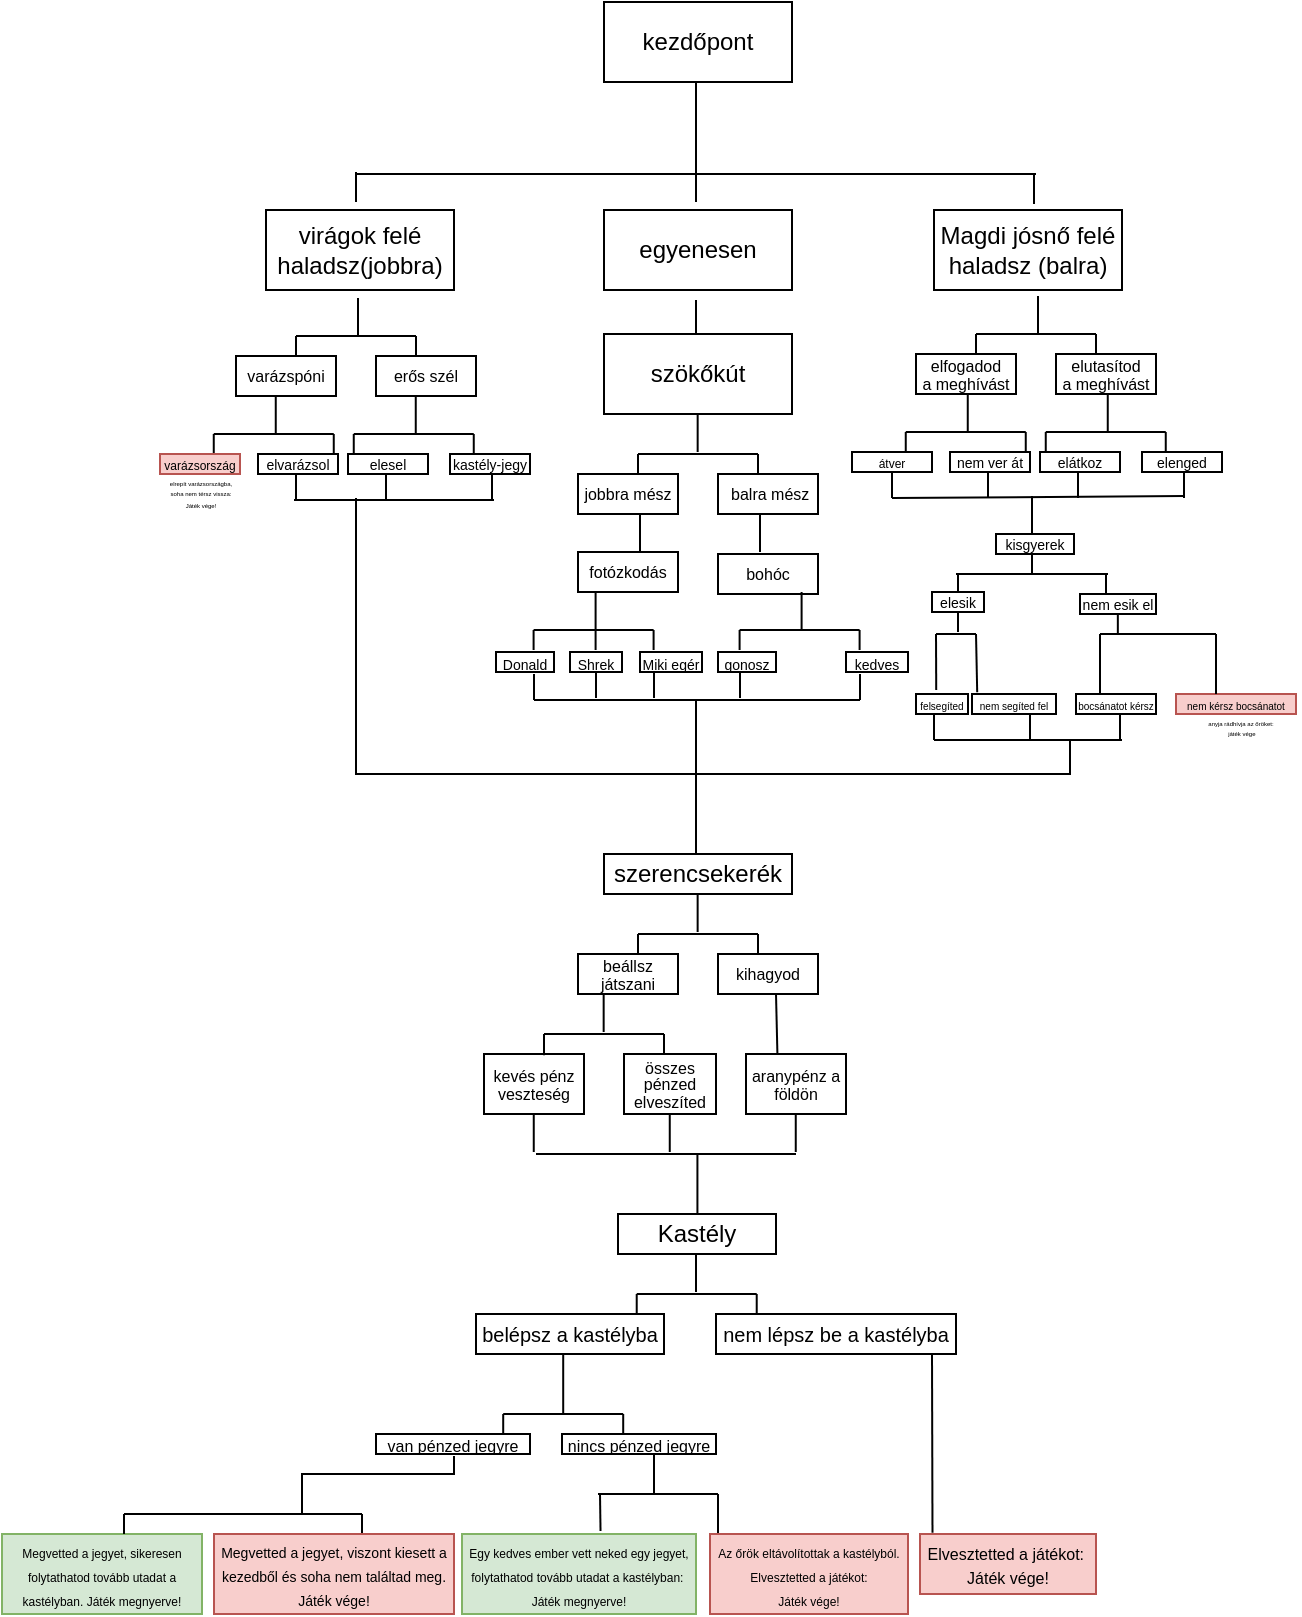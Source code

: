 <mxfile version="22.0.5" type="github">
  <diagram name="1 oldal" id="inNYs5YzTZjKEzxzt32p">
    <mxGraphModel dx="1687" dy="918" grid="1" gridSize="10" guides="1" tooltips="1" connect="1" arrows="1" fold="1" page="1" pageScale="1" pageWidth="827" pageHeight="1169" math="0" shadow="0">
      <root>
        <mxCell id="0" />
        <mxCell id="1" parent="0" />
        <mxCell id="H4Sd22goury7XWFfZhdw-1" value="kezdőpont" style="rounded=0;whiteSpace=wrap;html=1;" vertex="1" parent="1">
          <mxGeometry x="354" y="34" width="94" height="40" as="geometry" />
        </mxCell>
        <mxCell id="H4Sd22goury7XWFfZhdw-6" value="virágok felé haladsz(jobbra)" style="rounded=0;whiteSpace=wrap;html=1;" vertex="1" parent="1">
          <mxGeometry x="185" y="138" width="94" height="40" as="geometry" />
        </mxCell>
        <mxCell id="H4Sd22goury7XWFfZhdw-7" value="Magdi jósnő felé haladsz (balra)" style="rounded=0;whiteSpace=wrap;html=1;" vertex="1" parent="1">
          <mxGeometry x="519" y="138" width="94" height="40" as="geometry" />
        </mxCell>
        <mxCell id="H4Sd22goury7XWFfZhdw-9" value="egyenesen" style="rounded=0;whiteSpace=wrap;html=1;" vertex="1" parent="1">
          <mxGeometry x="354" y="138" width="94" height="40" as="geometry" />
        </mxCell>
        <mxCell id="H4Sd22goury7XWFfZhdw-10" value="" style="endArrow=none;html=1;rounded=0;entryX=0.5;entryY=1;entryDx=0;entryDy=0;" edge="1" parent="1">
          <mxGeometry width="50" height="50" relative="1" as="geometry">
            <mxPoint x="400" y="120" as="sourcePoint" />
            <mxPoint x="400" y="74" as="targetPoint" />
          </mxGeometry>
        </mxCell>
        <mxCell id="H4Sd22goury7XWFfZhdw-11" value="" style="endArrow=none;html=1;rounded=0;" edge="1" parent="1">
          <mxGeometry width="50" height="50" relative="1" as="geometry">
            <mxPoint x="230" y="120" as="sourcePoint" />
            <mxPoint x="400" y="120" as="targetPoint" />
          </mxGeometry>
        </mxCell>
        <mxCell id="H4Sd22goury7XWFfZhdw-12" value="" style="endArrow=none;html=1;rounded=0;" edge="1" parent="1">
          <mxGeometry width="50" height="50" relative="1" as="geometry">
            <mxPoint x="400" y="120" as="sourcePoint" />
            <mxPoint x="570" y="120" as="targetPoint" />
          </mxGeometry>
        </mxCell>
        <mxCell id="H4Sd22goury7XWFfZhdw-13" value="" style="endArrow=none;html=1;rounded=0;" edge="1" parent="1">
          <mxGeometry width="50" height="50" relative="1" as="geometry">
            <mxPoint x="230" y="134" as="sourcePoint" />
            <mxPoint x="230" y="119" as="targetPoint" />
          </mxGeometry>
        </mxCell>
        <mxCell id="H4Sd22goury7XWFfZhdw-14" value="" style="endArrow=none;html=1;rounded=0;" edge="1" parent="1">
          <mxGeometry width="50" height="50" relative="1" as="geometry">
            <mxPoint x="400" y="134" as="sourcePoint" />
            <mxPoint x="400" y="119" as="targetPoint" />
          </mxGeometry>
        </mxCell>
        <mxCell id="H4Sd22goury7XWFfZhdw-16" value="" style="endArrow=none;html=1;rounded=0;" edge="1" parent="1">
          <mxGeometry width="50" height="50" relative="1" as="geometry">
            <mxPoint x="569" y="135" as="sourcePoint" />
            <mxPoint x="569" y="120" as="targetPoint" />
          </mxGeometry>
        </mxCell>
        <mxCell id="H4Sd22goury7XWFfZhdw-17" value="" style="endArrow=none;html=1;rounded=0;" edge="1" parent="1">
          <mxGeometry width="50" height="50" relative="1" as="geometry">
            <mxPoint x="400" y="202" as="sourcePoint" />
            <mxPoint x="400" y="183" as="targetPoint" />
          </mxGeometry>
        </mxCell>
        <mxCell id="H4Sd22goury7XWFfZhdw-24" value="szökőkút" style="rounded=0;whiteSpace=wrap;html=1;" vertex="1" parent="1">
          <mxGeometry x="354" y="200" width="94" height="40" as="geometry" />
        </mxCell>
        <mxCell id="H4Sd22goury7XWFfZhdw-25" value="" style="endArrow=none;html=1;rounded=0;" edge="1" parent="1">
          <mxGeometry width="50" height="50" relative="1" as="geometry">
            <mxPoint x="400.83" y="259" as="sourcePoint" />
            <mxPoint x="400.83" y="240" as="targetPoint" />
          </mxGeometry>
        </mxCell>
        <mxCell id="H4Sd22goury7XWFfZhdw-27" value="" style="endArrow=none;html=1;rounded=0;" edge="1" parent="1">
          <mxGeometry width="50" height="50" relative="1" as="geometry">
            <mxPoint x="571" y="200" as="sourcePoint" />
            <mxPoint x="571" y="181" as="targetPoint" />
          </mxGeometry>
        </mxCell>
        <mxCell id="H4Sd22goury7XWFfZhdw-28" value="&lt;p style=&quot;line-height: 60%;&quot;&gt;&lt;font style=&quot;font-size: 8px;&quot;&gt;elfogadod&lt;br&gt;a meghívást&lt;br&gt;&lt;/font&gt;&lt;/p&gt;" style="rounded=0;whiteSpace=wrap;html=1;" vertex="1" parent="1">
          <mxGeometry x="510" y="210" width="50" height="20" as="geometry" />
        </mxCell>
        <mxCell id="H4Sd22goury7XWFfZhdw-30" value="&lt;p style=&quot;line-height: 60%;&quot;&gt;&lt;span style=&quot;font-size: 8px;&quot;&gt;elutasítod&lt;br&gt;a meghívást&lt;br&gt;&lt;/span&gt;&lt;/p&gt;" style="rounded=0;whiteSpace=wrap;html=1;" vertex="1" parent="1">
          <mxGeometry x="580" y="210" width="50" height="20" as="geometry" />
        </mxCell>
        <mxCell id="H4Sd22goury7XWFfZhdw-31" value="" style="endArrow=none;html=1;rounded=0;" edge="1" parent="1">
          <mxGeometry width="50" height="50" relative="1" as="geometry">
            <mxPoint x="540" y="200" as="sourcePoint" />
            <mxPoint x="600" y="200" as="targetPoint" />
          </mxGeometry>
        </mxCell>
        <mxCell id="H4Sd22goury7XWFfZhdw-33" value="" style="endArrow=none;html=1;rounded=0;exitX=0.6;exitY=0.02;exitDx=0;exitDy=0;exitPerimeter=0;" edge="1" parent="1" source="H4Sd22goury7XWFfZhdw-28">
          <mxGeometry width="50" height="50" relative="1" as="geometry">
            <mxPoint x="490" y="250" as="sourcePoint" />
            <mxPoint x="540" y="200" as="targetPoint" />
          </mxGeometry>
        </mxCell>
        <mxCell id="H4Sd22goury7XWFfZhdw-34" value="" style="endArrow=none;html=1;rounded=0;exitX=0.6;exitY=0.02;exitDx=0;exitDy=0;exitPerimeter=0;" edge="1" parent="1">
          <mxGeometry width="50" height="50" relative="1" as="geometry">
            <mxPoint x="600" y="210" as="sourcePoint" />
            <mxPoint x="600" y="200" as="targetPoint" />
          </mxGeometry>
        </mxCell>
        <mxCell id="H4Sd22goury7XWFfZhdw-35" value="" style="endArrow=none;html=1;rounded=0;" edge="1" parent="1">
          <mxGeometry width="50" height="50" relative="1" as="geometry">
            <mxPoint x="535.88" y="249" as="sourcePoint" />
            <mxPoint x="535.88" y="230" as="targetPoint" />
          </mxGeometry>
        </mxCell>
        <mxCell id="H4Sd22goury7XWFfZhdw-36" value="" style="endArrow=none;html=1;rounded=0;" edge="1" parent="1">
          <mxGeometry width="50" height="50" relative="1" as="geometry">
            <mxPoint x="504.88" y="249" as="sourcePoint" />
            <mxPoint x="564.88" y="249" as="targetPoint" />
          </mxGeometry>
        </mxCell>
        <mxCell id="H4Sd22goury7XWFfZhdw-37" value="" style="endArrow=none;html=1;rounded=0;exitX=0.6;exitY=0.02;exitDx=0;exitDy=0;exitPerimeter=0;" edge="1" parent="1">
          <mxGeometry width="50" height="50" relative="1" as="geometry">
            <mxPoint x="504.88" y="259" as="sourcePoint" />
            <mxPoint x="504.88" y="249" as="targetPoint" />
          </mxGeometry>
        </mxCell>
        <mxCell id="H4Sd22goury7XWFfZhdw-38" value="" style="endArrow=none;html=1;rounded=0;exitX=0.6;exitY=0.02;exitDx=0;exitDy=0;exitPerimeter=0;" edge="1" parent="1">
          <mxGeometry width="50" height="50" relative="1" as="geometry">
            <mxPoint x="564.88" y="259" as="sourcePoint" />
            <mxPoint x="564.88" y="249" as="targetPoint" />
          </mxGeometry>
        </mxCell>
        <mxCell id="H4Sd22goury7XWFfZhdw-39" value="" style="endArrow=none;html=1;rounded=0;" edge="1" parent="1">
          <mxGeometry width="50" height="50" relative="1" as="geometry">
            <mxPoint x="605.88" y="249" as="sourcePoint" />
            <mxPoint x="605.88" y="230" as="targetPoint" />
          </mxGeometry>
        </mxCell>
        <mxCell id="H4Sd22goury7XWFfZhdw-40" value="" style="endArrow=none;html=1;rounded=0;" edge="1" parent="1">
          <mxGeometry width="50" height="50" relative="1" as="geometry">
            <mxPoint x="574.88" y="249" as="sourcePoint" />
            <mxPoint x="634.88" y="249" as="targetPoint" />
          </mxGeometry>
        </mxCell>
        <mxCell id="H4Sd22goury7XWFfZhdw-41" value="" style="endArrow=none;html=1;rounded=0;exitX=0.6;exitY=0.02;exitDx=0;exitDy=0;exitPerimeter=0;" edge="1" parent="1">
          <mxGeometry width="50" height="50" relative="1" as="geometry">
            <mxPoint x="574.88" y="259" as="sourcePoint" />
            <mxPoint x="574.88" y="249" as="targetPoint" />
          </mxGeometry>
        </mxCell>
        <mxCell id="H4Sd22goury7XWFfZhdw-42" value="" style="endArrow=none;html=1;rounded=0;exitX=0.6;exitY=0.02;exitDx=0;exitDy=0;exitPerimeter=0;" edge="1" parent="1">
          <mxGeometry width="50" height="50" relative="1" as="geometry">
            <mxPoint x="634.88" y="259" as="sourcePoint" />
            <mxPoint x="634.88" y="249" as="targetPoint" />
          </mxGeometry>
        </mxCell>
        <mxCell id="H4Sd22goury7XWFfZhdw-43" value="&lt;p style=&quot;line-height: 60%;&quot;&gt;&lt;font style=&quot;font-size: 6px;&quot;&gt;átver&lt;/font&gt;&lt;/p&gt;" style="rounded=0;whiteSpace=wrap;html=1;" vertex="1" parent="1">
          <mxGeometry x="478" y="259" width="40" height="10" as="geometry" />
        </mxCell>
        <mxCell id="H4Sd22goury7XWFfZhdw-44" value="&lt;p style=&quot;line-height: 91%;&quot;&gt;&lt;span style=&quot;font-size: 7px;&quot;&gt;nem ver át&lt;/span&gt;&lt;/p&gt;" style="rounded=0;whiteSpace=wrap;html=1;" vertex="1" parent="1">
          <mxGeometry x="527" y="259" width="40" height="10" as="geometry" />
        </mxCell>
        <mxCell id="H4Sd22goury7XWFfZhdw-45" value="&lt;p style=&quot;line-height: 91%;&quot;&gt;&lt;span style=&quot;font-size: 7px;&quot;&gt;elátkoz&lt;/span&gt;&lt;/p&gt;" style="rounded=0;whiteSpace=wrap;html=1;" vertex="1" parent="1">
          <mxGeometry x="572" y="259" width="40" height="10" as="geometry" />
        </mxCell>
        <mxCell id="H4Sd22goury7XWFfZhdw-46" value="&lt;p style=&quot;line-height: 91%;&quot;&gt;&lt;span style=&quot;font-size: 7px;&quot;&gt;elenged&lt;/span&gt;&lt;/p&gt;" style="rounded=0;whiteSpace=wrap;html=1;" vertex="1" parent="1">
          <mxGeometry x="623" y="259" width="40" height="10" as="geometry" />
        </mxCell>
        <mxCell id="H4Sd22goury7XWFfZhdw-47" value="" style="endArrow=none;html=1;rounded=0;" edge="1" parent="1">
          <mxGeometry width="50" height="50" relative="1" as="geometry">
            <mxPoint x="498" y="282" as="sourcePoint" />
            <mxPoint x="498" y="269" as="targetPoint" />
          </mxGeometry>
        </mxCell>
        <mxCell id="H4Sd22goury7XWFfZhdw-48" value="" style="endArrow=none;html=1;rounded=0;" edge="1" parent="1">
          <mxGeometry width="50" height="50" relative="1" as="geometry">
            <mxPoint x="546" y="282" as="sourcePoint" />
            <mxPoint x="546" y="269" as="targetPoint" />
          </mxGeometry>
        </mxCell>
        <mxCell id="H4Sd22goury7XWFfZhdw-49" value="" style="endArrow=none;html=1;rounded=0;" edge="1" parent="1">
          <mxGeometry width="50" height="50" relative="1" as="geometry">
            <mxPoint x="591" y="282" as="sourcePoint" />
            <mxPoint x="591" y="269" as="targetPoint" />
          </mxGeometry>
        </mxCell>
        <mxCell id="H4Sd22goury7XWFfZhdw-50" value="" style="endArrow=none;html=1;rounded=0;" edge="1" parent="1">
          <mxGeometry width="50" height="50" relative="1" as="geometry">
            <mxPoint x="644" y="282" as="sourcePoint" />
            <mxPoint x="644" y="269" as="targetPoint" />
          </mxGeometry>
        </mxCell>
        <mxCell id="H4Sd22goury7XWFfZhdw-51" value="" style="endArrow=none;html=1;rounded=0;" edge="1" parent="1">
          <mxGeometry width="50" height="50" relative="1" as="geometry">
            <mxPoint x="498" y="282" as="sourcePoint" />
            <mxPoint x="644" y="281" as="targetPoint" />
          </mxGeometry>
        </mxCell>
        <mxCell id="H4Sd22goury7XWFfZhdw-54" value="" style="endArrow=none;html=1;rounded=0;" edge="1" parent="1">
          <mxGeometry width="50" height="50" relative="1" as="geometry">
            <mxPoint x="231" y="201" as="sourcePoint" />
            <mxPoint x="231" y="182" as="targetPoint" />
          </mxGeometry>
        </mxCell>
        <mxCell id="H4Sd22goury7XWFfZhdw-55" value="&lt;p style=&quot;line-height: 60%;&quot;&gt;&lt;font style=&quot;font-size: 8px;&quot;&gt;varázspóni&lt;/font&gt;&lt;/p&gt;" style="rounded=0;whiteSpace=wrap;html=1;" vertex="1" parent="1">
          <mxGeometry x="170" y="211" width="50" height="20" as="geometry" />
        </mxCell>
        <mxCell id="H4Sd22goury7XWFfZhdw-56" value="&lt;p style=&quot;line-height: 60%;&quot;&gt;&lt;span style=&quot;font-size: 8px;&quot;&gt;erős szél&lt;/span&gt;&lt;/p&gt;" style="rounded=0;whiteSpace=wrap;html=1;" vertex="1" parent="1">
          <mxGeometry x="240" y="211" width="50" height="20" as="geometry" />
        </mxCell>
        <mxCell id="H4Sd22goury7XWFfZhdw-57" value="" style="endArrow=none;html=1;rounded=0;" edge="1" parent="1">
          <mxGeometry width="50" height="50" relative="1" as="geometry">
            <mxPoint x="200" y="201" as="sourcePoint" />
            <mxPoint x="260" y="201" as="targetPoint" />
          </mxGeometry>
        </mxCell>
        <mxCell id="H4Sd22goury7XWFfZhdw-58" value="" style="endArrow=none;html=1;rounded=0;exitX=0.6;exitY=0.02;exitDx=0;exitDy=0;exitPerimeter=0;" edge="1" parent="1" source="H4Sd22goury7XWFfZhdw-55">
          <mxGeometry width="50" height="50" relative="1" as="geometry">
            <mxPoint x="150" y="251" as="sourcePoint" />
            <mxPoint x="200" y="201" as="targetPoint" />
          </mxGeometry>
        </mxCell>
        <mxCell id="H4Sd22goury7XWFfZhdw-59" value="" style="endArrow=none;html=1;rounded=0;exitX=0.6;exitY=0.02;exitDx=0;exitDy=0;exitPerimeter=0;" edge="1" parent="1">
          <mxGeometry width="50" height="50" relative="1" as="geometry">
            <mxPoint x="260" y="211" as="sourcePoint" />
            <mxPoint x="260" y="201" as="targetPoint" />
          </mxGeometry>
        </mxCell>
        <mxCell id="H4Sd22goury7XWFfZhdw-60" value="" style="endArrow=none;html=1;rounded=0;" edge="1" parent="1">
          <mxGeometry width="50" height="50" relative="1" as="geometry">
            <mxPoint x="189.88" y="250" as="sourcePoint" />
            <mxPoint x="189.88" y="231" as="targetPoint" />
          </mxGeometry>
        </mxCell>
        <mxCell id="H4Sd22goury7XWFfZhdw-61" value="" style="endArrow=none;html=1;rounded=0;" edge="1" parent="1">
          <mxGeometry width="50" height="50" relative="1" as="geometry">
            <mxPoint x="158.88" y="250" as="sourcePoint" />
            <mxPoint x="218.88" y="250" as="targetPoint" />
          </mxGeometry>
        </mxCell>
        <mxCell id="H4Sd22goury7XWFfZhdw-62" value="" style="endArrow=none;html=1;rounded=0;exitX=0.6;exitY=0.02;exitDx=0;exitDy=0;exitPerimeter=0;" edge="1" parent="1">
          <mxGeometry width="50" height="50" relative="1" as="geometry">
            <mxPoint x="158.88" y="260" as="sourcePoint" />
            <mxPoint x="158.88" y="250" as="targetPoint" />
          </mxGeometry>
        </mxCell>
        <mxCell id="H4Sd22goury7XWFfZhdw-63" value="" style="endArrow=none;html=1;rounded=0;exitX=0.6;exitY=0.02;exitDx=0;exitDy=0;exitPerimeter=0;" edge="1" parent="1">
          <mxGeometry width="50" height="50" relative="1" as="geometry">
            <mxPoint x="218.88" y="260" as="sourcePoint" />
            <mxPoint x="218.88" y="250" as="targetPoint" />
          </mxGeometry>
        </mxCell>
        <mxCell id="H4Sd22goury7XWFfZhdw-64" value="" style="endArrow=none;html=1;rounded=0;" edge="1" parent="1">
          <mxGeometry width="50" height="50" relative="1" as="geometry">
            <mxPoint x="259.88" y="250" as="sourcePoint" />
            <mxPoint x="259.88" y="231" as="targetPoint" />
          </mxGeometry>
        </mxCell>
        <mxCell id="H4Sd22goury7XWFfZhdw-65" value="" style="endArrow=none;html=1;rounded=0;" edge="1" parent="1">
          <mxGeometry width="50" height="50" relative="1" as="geometry">
            <mxPoint x="228.88" y="250" as="sourcePoint" />
            <mxPoint x="288.88" y="250" as="targetPoint" />
          </mxGeometry>
        </mxCell>
        <mxCell id="H4Sd22goury7XWFfZhdw-66" value="" style="endArrow=none;html=1;rounded=0;exitX=0.6;exitY=0.02;exitDx=0;exitDy=0;exitPerimeter=0;" edge="1" parent="1">
          <mxGeometry width="50" height="50" relative="1" as="geometry">
            <mxPoint x="228.88" y="260" as="sourcePoint" />
            <mxPoint x="228.88" y="250" as="targetPoint" />
          </mxGeometry>
        </mxCell>
        <mxCell id="H4Sd22goury7XWFfZhdw-67" value="" style="endArrow=none;html=1;rounded=0;exitX=0.6;exitY=0.02;exitDx=0;exitDy=0;exitPerimeter=0;" edge="1" parent="1">
          <mxGeometry width="50" height="50" relative="1" as="geometry">
            <mxPoint x="288.88" y="260" as="sourcePoint" />
            <mxPoint x="288.88" y="250" as="targetPoint" />
          </mxGeometry>
        </mxCell>
        <mxCell id="H4Sd22goury7XWFfZhdw-68" value="&lt;p style=&quot;line-height: 60%;&quot;&gt;&lt;font style=&quot;font-size: 6px;&quot;&gt;varázsország&lt;/font&gt;&lt;/p&gt;" style="rounded=0;whiteSpace=wrap;html=1;fillColor=#f8cecc;strokeColor=#b85450;" vertex="1" parent="1">
          <mxGeometry x="132" y="260" width="40" height="10" as="geometry" />
        </mxCell>
        <mxCell id="H4Sd22goury7XWFfZhdw-69" value="&lt;p style=&quot;line-height: 91%;&quot;&gt;&lt;span style=&quot;font-size: 7px;&quot;&gt;elvarázsol&lt;/span&gt;&lt;/p&gt;" style="rounded=0;whiteSpace=wrap;html=1;" vertex="1" parent="1">
          <mxGeometry x="181" y="260" width="40" height="10" as="geometry" />
        </mxCell>
        <mxCell id="H4Sd22goury7XWFfZhdw-70" value="&lt;p style=&quot;line-height: 91%;&quot;&gt;&lt;span style=&quot;font-size: 7px;&quot;&gt;elesel&lt;/span&gt;&lt;/p&gt;" style="rounded=0;whiteSpace=wrap;html=1;" vertex="1" parent="1">
          <mxGeometry x="226" y="260" width="40" height="10" as="geometry" />
        </mxCell>
        <mxCell id="H4Sd22goury7XWFfZhdw-71" value="&lt;p style=&quot;line-height: 91%;&quot;&gt;&lt;span style=&quot;font-size: 7px;&quot;&gt;kastély-jegy&lt;/span&gt;&lt;/p&gt;" style="rounded=0;whiteSpace=wrap;html=1;" vertex="1" parent="1">
          <mxGeometry x="277" y="260" width="40" height="10" as="geometry" />
        </mxCell>
        <mxCell id="H4Sd22goury7XWFfZhdw-73" value="" style="endArrow=none;html=1;rounded=0;" edge="1" parent="1">
          <mxGeometry width="50" height="50" relative="1" as="geometry">
            <mxPoint x="200" y="283" as="sourcePoint" />
            <mxPoint x="200" y="270" as="targetPoint" />
          </mxGeometry>
        </mxCell>
        <mxCell id="H4Sd22goury7XWFfZhdw-74" value="" style="endArrow=none;html=1;rounded=0;" edge="1" parent="1">
          <mxGeometry width="50" height="50" relative="1" as="geometry">
            <mxPoint x="245" y="283" as="sourcePoint" />
            <mxPoint x="245" y="270" as="targetPoint" />
          </mxGeometry>
        </mxCell>
        <mxCell id="H4Sd22goury7XWFfZhdw-75" value="" style="endArrow=none;html=1;rounded=0;" edge="1" parent="1">
          <mxGeometry width="50" height="50" relative="1" as="geometry">
            <mxPoint x="298" y="283" as="sourcePoint" />
            <mxPoint x="298" y="270" as="targetPoint" />
          </mxGeometry>
        </mxCell>
        <mxCell id="H4Sd22goury7XWFfZhdw-76" value="" style="endArrow=none;html=1;rounded=0;" edge="1" parent="1">
          <mxGeometry width="50" height="50" relative="1" as="geometry">
            <mxPoint x="199" y="283" as="sourcePoint" />
            <mxPoint x="299" y="283" as="targetPoint" />
          </mxGeometry>
        </mxCell>
        <mxCell id="H4Sd22goury7XWFfZhdw-84" value="&lt;p style=&quot;line-height: 60%;&quot;&gt;&lt;span style=&quot;font-size: 8px;&quot;&gt;jobbra mész&lt;/span&gt;&lt;/p&gt;" style="rounded=0;whiteSpace=wrap;html=1;" vertex="1" parent="1">
          <mxGeometry x="341" y="270" width="50" height="20" as="geometry" />
        </mxCell>
        <mxCell id="H4Sd22goury7XWFfZhdw-85" value="&lt;p style=&quot;line-height: 60%;&quot;&gt;&lt;span style=&quot;font-size: 8px;&quot;&gt;&amp;nbsp;balra mész&lt;/span&gt;&lt;/p&gt;" style="rounded=0;whiteSpace=wrap;html=1;" vertex="1" parent="1">
          <mxGeometry x="411" y="270" width="50" height="20" as="geometry" />
        </mxCell>
        <mxCell id="H4Sd22goury7XWFfZhdw-86" value="" style="endArrow=none;html=1;rounded=0;" edge="1" parent="1">
          <mxGeometry width="50" height="50" relative="1" as="geometry">
            <mxPoint x="371" y="260" as="sourcePoint" />
            <mxPoint x="431" y="260" as="targetPoint" />
          </mxGeometry>
        </mxCell>
        <mxCell id="H4Sd22goury7XWFfZhdw-87" value="" style="endArrow=none;html=1;rounded=0;exitX=0.6;exitY=0.02;exitDx=0;exitDy=0;exitPerimeter=0;" edge="1" parent="1" source="H4Sd22goury7XWFfZhdw-84">
          <mxGeometry width="50" height="50" relative="1" as="geometry">
            <mxPoint x="321" y="310" as="sourcePoint" />
            <mxPoint x="371" y="260" as="targetPoint" />
          </mxGeometry>
        </mxCell>
        <mxCell id="H4Sd22goury7XWFfZhdw-88" value="" style="endArrow=none;html=1;rounded=0;exitX=0.6;exitY=0.02;exitDx=0;exitDy=0;exitPerimeter=0;" edge="1" parent="1">
          <mxGeometry width="50" height="50" relative="1" as="geometry">
            <mxPoint x="431" y="270" as="sourcePoint" />
            <mxPoint x="431" y="260" as="targetPoint" />
          </mxGeometry>
        </mxCell>
        <mxCell id="H4Sd22goury7XWFfZhdw-90" value="" style="endArrow=none;html=1;rounded=0;" edge="1" parent="1">
          <mxGeometry width="50" height="50" relative="1" as="geometry">
            <mxPoint x="372" y="309" as="sourcePoint" />
            <mxPoint x="372" y="290" as="targetPoint" />
          </mxGeometry>
        </mxCell>
        <mxCell id="H4Sd22goury7XWFfZhdw-91" value="" style="endArrow=none;html=1;rounded=0;" edge="1" parent="1">
          <mxGeometry width="50" height="50" relative="1" as="geometry">
            <mxPoint x="432" y="309" as="sourcePoint" />
            <mxPoint x="432" y="290" as="targetPoint" />
          </mxGeometry>
        </mxCell>
        <mxCell id="H4Sd22goury7XWFfZhdw-92" value="&lt;p style=&quot;line-height: 60%;&quot;&gt;&lt;span style=&quot;font-size: 8px;&quot;&gt;bohóc&lt;/span&gt;&lt;/p&gt;" style="rounded=0;whiteSpace=wrap;html=1;" vertex="1" parent="1">
          <mxGeometry x="411" y="310" width="50" height="20" as="geometry" />
        </mxCell>
        <mxCell id="H4Sd22goury7XWFfZhdw-94" value="&lt;p style=&quot;line-height: 60%;&quot;&gt;&lt;span style=&quot;font-size: 8px;&quot;&gt;fotózkodás&lt;/span&gt;&lt;/p&gt;" style="rounded=0;whiteSpace=wrap;html=1;" vertex="1" parent="1">
          <mxGeometry x="341" y="309" width="50" height="20" as="geometry" />
        </mxCell>
        <mxCell id="H4Sd22goury7XWFfZhdw-102" value="" style="endArrow=none;html=1;rounded=0;" edge="1" parent="1">
          <mxGeometry width="50" height="50" relative="1" as="geometry">
            <mxPoint x="349.8" y="348" as="sourcePoint" />
            <mxPoint x="349.8" y="329" as="targetPoint" />
          </mxGeometry>
        </mxCell>
        <mxCell id="H4Sd22goury7XWFfZhdw-103" value="" style="endArrow=none;html=1;rounded=0;" edge="1" parent="1">
          <mxGeometry width="50" height="50" relative="1" as="geometry">
            <mxPoint x="318.8" y="348" as="sourcePoint" />
            <mxPoint x="378.8" y="348" as="targetPoint" />
          </mxGeometry>
        </mxCell>
        <mxCell id="H4Sd22goury7XWFfZhdw-104" value="" style="endArrow=none;html=1;rounded=0;exitX=0.6;exitY=0.02;exitDx=0;exitDy=0;exitPerimeter=0;" edge="1" parent="1">
          <mxGeometry width="50" height="50" relative="1" as="geometry">
            <mxPoint x="318.8" y="358" as="sourcePoint" />
            <mxPoint x="318.8" y="348" as="targetPoint" />
          </mxGeometry>
        </mxCell>
        <mxCell id="H4Sd22goury7XWFfZhdw-105" value="" style="endArrow=none;html=1;rounded=0;exitX=0.6;exitY=0.02;exitDx=0;exitDy=0;exitPerimeter=0;" edge="1" parent="1">
          <mxGeometry width="50" height="50" relative="1" as="geometry">
            <mxPoint x="378.8" y="358" as="sourcePoint" />
            <mxPoint x="378.8" y="348" as="targetPoint" />
          </mxGeometry>
        </mxCell>
        <mxCell id="H4Sd22goury7XWFfZhdw-106" value="" style="endArrow=none;html=1;rounded=0;exitX=0.6;exitY=0.02;exitDx=0;exitDy=0;exitPerimeter=0;" edge="1" parent="1">
          <mxGeometry width="50" height="50" relative="1" as="geometry">
            <mxPoint x="349.8" y="358" as="sourcePoint" />
            <mxPoint x="349.8" y="348" as="targetPoint" />
          </mxGeometry>
        </mxCell>
        <mxCell id="H4Sd22goury7XWFfZhdw-107" value="&lt;font style=&quot;font-size: 7px;&quot;&gt;Donald&lt;/font&gt;" style="rounded=0;whiteSpace=wrap;html=1;" vertex="1" parent="1">
          <mxGeometry x="300" y="359" width="29" height="10" as="geometry" />
        </mxCell>
        <mxCell id="H4Sd22goury7XWFfZhdw-108" value="&lt;font style=&quot;font-size: 7px;&quot;&gt;Shrek&lt;/font&gt;" style="rounded=0;whiteSpace=wrap;html=1;" vertex="1" parent="1">
          <mxGeometry x="337" y="359" width="26" height="10" as="geometry" />
        </mxCell>
        <mxCell id="H4Sd22goury7XWFfZhdw-109" value="&lt;span style=&quot;font-size: 7px;&quot;&gt;Miki egér&lt;/span&gt;" style="rounded=0;whiteSpace=wrap;html=1;" vertex="1" parent="1">
          <mxGeometry x="372" y="359" width="31" height="10" as="geometry" />
        </mxCell>
        <mxCell id="H4Sd22goury7XWFfZhdw-110" value="" style="endArrow=none;html=1;rounded=0;" edge="1" parent="1">
          <mxGeometry width="50" height="50" relative="1" as="geometry">
            <mxPoint x="452.8" y="348" as="sourcePoint" />
            <mxPoint x="452.8" y="329" as="targetPoint" />
          </mxGeometry>
        </mxCell>
        <mxCell id="H4Sd22goury7XWFfZhdw-111" value="" style="endArrow=none;html=1;rounded=0;" edge="1" parent="1">
          <mxGeometry width="50" height="50" relative="1" as="geometry">
            <mxPoint x="421.8" y="348" as="sourcePoint" />
            <mxPoint x="481.8" y="348" as="targetPoint" />
          </mxGeometry>
        </mxCell>
        <mxCell id="H4Sd22goury7XWFfZhdw-112" value="" style="endArrow=none;html=1;rounded=0;exitX=0.6;exitY=0.02;exitDx=0;exitDy=0;exitPerimeter=0;" edge="1" parent="1">
          <mxGeometry width="50" height="50" relative="1" as="geometry">
            <mxPoint x="421.8" y="358" as="sourcePoint" />
            <mxPoint x="421.8" y="348" as="targetPoint" />
          </mxGeometry>
        </mxCell>
        <mxCell id="H4Sd22goury7XWFfZhdw-113" value="" style="endArrow=none;html=1;rounded=0;exitX=0.6;exitY=0.02;exitDx=0;exitDy=0;exitPerimeter=0;" edge="1" parent="1">
          <mxGeometry width="50" height="50" relative="1" as="geometry">
            <mxPoint x="481.8" y="358" as="sourcePoint" />
            <mxPoint x="481.8" y="348" as="targetPoint" />
          </mxGeometry>
        </mxCell>
        <mxCell id="H4Sd22goury7XWFfZhdw-115" value="&lt;span style=&quot;font-size: 7px;&quot;&gt;gonosz&lt;/span&gt;" style="rounded=0;whiteSpace=wrap;html=1;" vertex="1" parent="1">
          <mxGeometry x="411" y="359" width="29" height="10" as="geometry" />
        </mxCell>
        <mxCell id="H4Sd22goury7XWFfZhdw-117" value="&lt;span style=&quot;font-size: 7px;&quot;&gt;kedves&lt;/span&gt;" style="rounded=0;whiteSpace=wrap;html=1;" vertex="1" parent="1">
          <mxGeometry x="475" y="359" width="31" height="10" as="geometry" />
        </mxCell>
        <mxCell id="H4Sd22goury7XWFfZhdw-119" value="" style="endArrow=none;html=1;rounded=0;" edge="1" parent="1">
          <mxGeometry width="50" height="50" relative="1" as="geometry">
            <mxPoint x="350" y="382" as="sourcePoint" />
            <mxPoint x="350" y="369" as="targetPoint" />
          </mxGeometry>
        </mxCell>
        <mxCell id="H4Sd22goury7XWFfZhdw-120" value="" style="endArrow=none;html=1;rounded=0;" edge="1" parent="1">
          <mxGeometry width="50" height="50" relative="1" as="geometry">
            <mxPoint x="379" y="382" as="sourcePoint" />
            <mxPoint x="379" y="369" as="targetPoint" />
          </mxGeometry>
        </mxCell>
        <mxCell id="H4Sd22goury7XWFfZhdw-121" value="" style="endArrow=none;html=1;rounded=0;" edge="1" parent="1">
          <mxGeometry width="50" height="50" relative="1" as="geometry">
            <mxPoint x="422" y="382" as="sourcePoint" />
            <mxPoint x="422" y="369" as="targetPoint" />
          </mxGeometry>
        </mxCell>
        <mxCell id="H4Sd22goury7XWFfZhdw-122" value="" style="endArrow=none;html=1;rounded=0;" edge="1" parent="1">
          <mxGeometry width="50" height="50" relative="1" as="geometry">
            <mxPoint x="482" y="383" as="sourcePoint" />
            <mxPoint x="482" y="370" as="targetPoint" />
          </mxGeometry>
        </mxCell>
        <mxCell id="H4Sd22goury7XWFfZhdw-123" value="" style="endArrow=none;html=1;rounded=0;" edge="1" parent="1">
          <mxGeometry width="50" height="50" relative="1" as="geometry">
            <mxPoint x="319" y="383" as="sourcePoint" />
            <mxPoint x="482" y="383" as="targetPoint" />
          </mxGeometry>
        </mxCell>
        <mxCell id="H4Sd22goury7XWFfZhdw-124" value="" style="endArrow=none;html=1;rounded=0;" edge="1" parent="1">
          <mxGeometry width="50" height="50" relative="1" as="geometry">
            <mxPoint x="319" y="383" as="sourcePoint" />
            <mxPoint x="319" y="370" as="targetPoint" />
          </mxGeometry>
        </mxCell>
        <mxCell id="H4Sd22goury7XWFfZhdw-126" value="" style="endArrow=none;html=1;rounded=0;" edge="1" parent="1">
          <mxGeometry width="50" height="50" relative="1" as="geometry">
            <mxPoint x="400" y="420" as="sourcePoint" />
            <mxPoint x="400" y="383" as="targetPoint" />
          </mxGeometry>
        </mxCell>
        <mxCell id="H4Sd22goury7XWFfZhdw-127" value="" style="endArrow=none;html=1;rounded=0;" edge="1" parent="1">
          <mxGeometry width="50" height="50" relative="1" as="geometry">
            <mxPoint x="568" y="300" as="sourcePoint" />
            <mxPoint x="568" y="281" as="targetPoint" />
          </mxGeometry>
        </mxCell>
        <mxCell id="H4Sd22goury7XWFfZhdw-128" value="&lt;font style=&quot;font-size: 7px;&quot;&gt;kisgyerek&lt;/font&gt;" style="whiteSpace=wrap;html=1;fontSize=9;" vertex="1" parent="1">
          <mxGeometry x="550" y="300" width="39" height="10" as="geometry" />
        </mxCell>
        <mxCell id="H4Sd22goury7XWFfZhdw-130" value="" style="endArrow=none;html=1;rounded=0;" edge="1" parent="1">
          <mxGeometry width="50" height="50" relative="1" as="geometry">
            <mxPoint x="568" y="320" as="sourcePoint" />
            <mxPoint x="568" y="310" as="targetPoint" />
          </mxGeometry>
        </mxCell>
        <mxCell id="H4Sd22goury7XWFfZhdw-131" value="" style="endArrow=none;html=1;rounded=0;" edge="1" parent="1">
          <mxGeometry width="50" height="50" relative="1" as="geometry">
            <mxPoint x="530" y="320" as="sourcePoint" />
            <mxPoint x="606" y="320" as="targetPoint" />
          </mxGeometry>
        </mxCell>
        <mxCell id="H4Sd22goury7XWFfZhdw-133" value="" style="endArrow=none;html=1;rounded=0;" edge="1" parent="1">
          <mxGeometry width="50" height="50" relative="1" as="geometry">
            <mxPoint x="531" y="330" as="sourcePoint" />
            <mxPoint x="531" y="320" as="targetPoint" />
          </mxGeometry>
        </mxCell>
        <mxCell id="H4Sd22goury7XWFfZhdw-134" value="" style="endArrow=none;html=1;rounded=0;" edge="1" parent="1">
          <mxGeometry width="50" height="50" relative="1" as="geometry">
            <mxPoint x="605" y="330" as="sourcePoint" />
            <mxPoint x="605" y="320" as="targetPoint" />
          </mxGeometry>
        </mxCell>
        <mxCell id="H4Sd22goury7XWFfZhdw-135" value="&lt;font style=&quot;font-size: 7px;&quot;&gt;elesik&lt;/font&gt;" style="whiteSpace=wrap;html=1;fontSize=9;" vertex="1" parent="1">
          <mxGeometry x="518" y="329" width="26" height="10" as="geometry" />
        </mxCell>
        <mxCell id="H4Sd22goury7XWFfZhdw-136" value="&lt;span style=&quot;font-size: 7px;&quot;&gt;nem esik el&lt;/span&gt;" style="whiteSpace=wrap;html=1;fontSize=9;" vertex="1" parent="1">
          <mxGeometry x="592" y="330" width="38" height="10" as="geometry" />
        </mxCell>
        <mxCell id="H4Sd22goury7XWFfZhdw-137" value="" style="endArrow=none;html=1;rounded=0;entryX=0.5;entryY=1;entryDx=0;entryDy=0;" edge="1" parent="1" target="H4Sd22goury7XWFfZhdw-135">
          <mxGeometry width="50" height="50" relative="1" as="geometry">
            <mxPoint x="531" y="349" as="sourcePoint" />
            <mxPoint x="532" y="341" as="targetPoint" />
          </mxGeometry>
        </mxCell>
        <mxCell id="H4Sd22goury7XWFfZhdw-138" value="" style="endArrow=none;html=1;rounded=0;" edge="1" parent="1">
          <mxGeometry width="50" height="50" relative="1" as="geometry">
            <mxPoint x="520" y="350" as="sourcePoint" />
            <mxPoint x="540" y="350" as="targetPoint" />
          </mxGeometry>
        </mxCell>
        <mxCell id="H4Sd22goury7XWFfZhdw-139" value="" style="endArrow=none;html=1;rounded=0;exitX=0.389;exitY=-0.196;exitDx=0;exitDy=0;exitPerimeter=0;" edge="1" parent="1" source="H4Sd22goury7XWFfZhdw-141">
          <mxGeometry width="50" height="50" relative="1" as="geometry">
            <mxPoint x="530" y="370" as="sourcePoint" />
            <mxPoint x="520" y="350" as="targetPoint" />
          </mxGeometry>
        </mxCell>
        <mxCell id="H4Sd22goury7XWFfZhdw-140" value="" style="endArrow=none;html=1;rounded=0;exitX=0.062;exitY=-0.084;exitDx=0;exitDy=0;exitPerimeter=0;" edge="1" parent="1" source="H4Sd22goury7XWFfZhdw-142">
          <mxGeometry width="50" height="50" relative="1" as="geometry">
            <mxPoint x="540" y="380" as="sourcePoint" />
            <mxPoint x="540" y="350" as="targetPoint" />
          </mxGeometry>
        </mxCell>
        <mxCell id="H4Sd22goury7XWFfZhdw-141" value="&lt;font style=&quot;font-size: 5px;&quot;&gt;felsegíted&lt;/font&gt;" style="whiteSpace=wrap;html=1;fontSize=9;" vertex="1" parent="1">
          <mxGeometry x="510" y="380" width="26" height="10" as="geometry" />
        </mxCell>
        <mxCell id="H4Sd22goury7XWFfZhdw-142" value="&lt;font style=&quot;font-size: 5px;&quot;&gt;nem segíted fel&lt;/font&gt;" style="whiteSpace=wrap;html=1;fontSize=9;" vertex="1" parent="1">
          <mxGeometry x="538" y="380" width="42" height="10" as="geometry" />
        </mxCell>
        <mxCell id="H4Sd22goury7XWFfZhdw-143" value="" style="endArrow=none;html=1;rounded=0;" edge="1" parent="1">
          <mxGeometry width="50" height="50" relative="1" as="geometry">
            <mxPoint x="602" y="350" as="sourcePoint" />
            <mxPoint x="660" y="350" as="targetPoint" />
          </mxGeometry>
        </mxCell>
        <mxCell id="H4Sd22goury7XWFfZhdw-144" value="" style="endArrow=none;html=1;rounded=0;" edge="1" parent="1">
          <mxGeometry width="50" height="50" relative="1" as="geometry">
            <mxPoint x="602" y="380" as="sourcePoint" />
            <mxPoint x="602" y="350" as="targetPoint" />
          </mxGeometry>
        </mxCell>
        <mxCell id="H4Sd22goury7XWFfZhdw-146" value="&lt;span style=&quot;font-size: 5px;&quot;&gt;bocsánatot kérsz&lt;/span&gt;" style="whiteSpace=wrap;html=1;fontSize=9;" vertex="1" parent="1">
          <mxGeometry x="590" y="380" width="40" height="10" as="geometry" />
        </mxCell>
        <mxCell id="H4Sd22goury7XWFfZhdw-147" value="&lt;span style=&quot;font-size: 5px;&quot;&gt;nem kérsz bocsánatot&lt;/span&gt;" style="whiteSpace=wrap;html=1;fontSize=9;fillColor=#f8cecc;strokeColor=#b85450;" vertex="1" parent="1">
          <mxGeometry x="640" y="380" width="60" height="10" as="geometry" />
        </mxCell>
        <mxCell id="H4Sd22goury7XWFfZhdw-148" value="" style="endArrow=none;html=1;rounded=0;entryX=0.5;entryY=1;entryDx=0;entryDy=0;" edge="1" parent="1">
          <mxGeometry width="50" height="50" relative="1" as="geometry">
            <mxPoint x="610.92" y="350" as="sourcePoint" />
            <mxPoint x="610.92" y="340" as="targetPoint" />
          </mxGeometry>
        </mxCell>
        <mxCell id="H4Sd22goury7XWFfZhdw-149" value="" style="endArrow=none;html=1;rounded=0;" edge="1" parent="1">
          <mxGeometry width="50" height="50" relative="1" as="geometry">
            <mxPoint x="660" y="380" as="sourcePoint" />
            <mxPoint x="660" y="350" as="targetPoint" />
          </mxGeometry>
        </mxCell>
        <mxCell id="H4Sd22goury7XWFfZhdw-150" value="" style="endArrow=none;html=1;rounded=0;" edge="1" parent="1">
          <mxGeometry width="50" height="50" relative="1" as="geometry">
            <mxPoint x="519" y="403" as="sourcePoint" />
            <mxPoint x="519" y="390" as="targetPoint" />
          </mxGeometry>
        </mxCell>
        <mxCell id="H4Sd22goury7XWFfZhdw-151" value="" style="endArrow=none;html=1;rounded=0;" edge="1" parent="1">
          <mxGeometry width="50" height="50" relative="1" as="geometry">
            <mxPoint x="567" y="403" as="sourcePoint" />
            <mxPoint x="567" y="390" as="targetPoint" />
          </mxGeometry>
        </mxCell>
        <mxCell id="H4Sd22goury7XWFfZhdw-152" value="" style="endArrow=none;html=1;rounded=0;" edge="1" parent="1">
          <mxGeometry width="50" height="50" relative="1" as="geometry">
            <mxPoint x="612" y="403" as="sourcePoint" />
            <mxPoint x="612" y="390" as="targetPoint" />
          </mxGeometry>
        </mxCell>
        <mxCell id="H4Sd22goury7XWFfZhdw-154" value="" style="endArrow=none;html=1;rounded=0;" edge="1" parent="1">
          <mxGeometry width="50" height="50" relative="1" as="geometry">
            <mxPoint x="519" y="403" as="sourcePoint" />
            <mxPoint x="613" y="403" as="targetPoint" />
          </mxGeometry>
        </mxCell>
        <mxCell id="H4Sd22goury7XWFfZhdw-155" value="" style="endArrow=none;html=1;rounded=0;" edge="1" parent="1">
          <mxGeometry width="50" height="50" relative="1" as="geometry">
            <mxPoint x="400" y="420" as="sourcePoint" />
            <mxPoint x="587" y="403" as="targetPoint" />
            <Array as="points">
              <mxPoint x="587" y="420" />
            </Array>
          </mxGeometry>
        </mxCell>
        <mxCell id="H4Sd22goury7XWFfZhdw-156" value="" style="endArrow=none;html=1;rounded=0;" edge="1" parent="1">
          <mxGeometry width="50" height="50" relative="1" as="geometry">
            <mxPoint x="400" y="420" as="sourcePoint" />
            <mxPoint x="230" y="282" as="targetPoint" />
            <Array as="points">
              <mxPoint x="230" y="420" />
            </Array>
          </mxGeometry>
        </mxCell>
        <mxCell id="H4Sd22goury7XWFfZhdw-157" value="" style="endArrow=none;html=1;rounded=0;" edge="1" parent="1">
          <mxGeometry width="50" height="50" relative="1" as="geometry">
            <mxPoint x="400" y="460" as="sourcePoint" />
            <mxPoint x="400" y="420" as="targetPoint" />
          </mxGeometry>
        </mxCell>
        <mxCell id="H4Sd22goury7XWFfZhdw-158" value="szerencsekerék" style="rounded=0;whiteSpace=wrap;html=1;" vertex="1" parent="1">
          <mxGeometry x="354" y="460" width="94" height="20" as="geometry" />
        </mxCell>
        <mxCell id="H4Sd22goury7XWFfZhdw-160" value="&lt;p style=&quot;line-height: 60%;&quot;&gt;&lt;span style=&quot;font-size: 8px;&quot;&gt;beállsz játszani&lt;/span&gt;&lt;/p&gt;" style="rounded=0;whiteSpace=wrap;html=1;" vertex="1" parent="1">
          <mxGeometry x="341" y="510" width="50" height="20" as="geometry" />
        </mxCell>
        <mxCell id="H4Sd22goury7XWFfZhdw-161" value="&lt;p style=&quot;line-height: 60%;&quot;&gt;&lt;span style=&quot;font-size: 8px;&quot;&gt;kihagyod&lt;/span&gt;&lt;/p&gt;" style="rounded=0;whiteSpace=wrap;html=1;" vertex="1" parent="1">
          <mxGeometry x="411" y="510" width="50" height="20" as="geometry" />
        </mxCell>
        <mxCell id="H4Sd22goury7XWFfZhdw-162" value="" style="endArrow=none;html=1;rounded=0;" edge="1" parent="1">
          <mxGeometry width="50" height="50" relative="1" as="geometry">
            <mxPoint x="371" y="500" as="sourcePoint" />
            <mxPoint x="431" y="500" as="targetPoint" />
          </mxGeometry>
        </mxCell>
        <mxCell id="H4Sd22goury7XWFfZhdw-163" value="" style="endArrow=none;html=1;rounded=0;exitX=0.6;exitY=0.02;exitDx=0;exitDy=0;exitPerimeter=0;" edge="1" parent="1" source="H4Sd22goury7XWFfZhdw-160">
          <mxGeometry width="50" height="50" relative="1" as="geometry">
            <mxPoint x="321" y="550" as="sourcePoint" />
            <mxPoint x="371" y="500" as="targetPoint" />
          </mxGeometry>
        </mxCell>
        <mxCell id="H4Sd22goury7XWFfZhdw-164" value="" style="endArrow=none;html=1;rounded=0;exitX=0.6;exitY=0.02;exitDx=0;exitDy=0;exitPerimeter=0;" edge="1" parent="1">
          <mxGeometry width="50" height="50" relative="1" as="geometry">
            <mxPoint x="431" y="510" as="sourcePoint" />
            <mxPoint x="431" y="500" as="targetPoint" />
          </mxGeometry>
        </mxCell>
        <mxCell id="H4Sd22goury7XWFfZhdw-165" value="" style="endArrow=none;html=1;rounded=0;" edge="1" parent="1">
          <mxGeometry width="50" height="50" relative="1" as="geometry">
            <mxPoint x="400.82" y="499" as="sourcePoint" />
            <mxPoint x="400.82" y="480" as="targetPoint" />
          </mxGeometry>
        </mxCell>
        <mxCell id="H4Sd22goury7XWFfZhdw-166" value="" style="endArrow=none;html=1;rounded=0;exitX=0.315;exitY=0.058;exitDx=0;exitDy=0;exitPerimeter=0;" edge="1" parent="1" source="H4Sd22goury7XWFfZhdw-167">
          <mxGeometry width="50" height="50" relative="1" as="geometry">
            <mxPoint x="440" y="550" as="sourcePoint" />
            <mxPoint x="440" y="530" as="targetPoint" />
          </mxGeometry>
        </mxCell>
        <mxCell id="H4Sd22goury7XWFfZhdw-167" value="&lt;p style=&quot;line-height: 60%;&quot;&gt;&lt;span style=&quot;font-size: 8px;&quot;&gt;aranypénz a földön&lt;/span&gt;&lt;/p&gt;" style="rounded=0;whiteSpace=wrap;html=1;" vertex="1" parent="1">
          <mxGeometry x="425" y="560" width="50" height="30" as="geometry" />
        </mxCell>
        <mxCell id="H4Sd22goury7XWFfZhdw-168" value="" style="endArrow=none;html=1;rounded=0;" edge="1" parent="1">
          <mxGeometry width="50" height="50" relative="1" as="geometry">
            <mxPoint x="353.83" y="549" as="sourcePoint" />
            <mxPoint x="353.83" y="530" as="targetPoint" />
          </mxGeometry>
        </mxCell>
        <mxCell id="H4Sd22goury7XWFfZhdw-169" value="&lt;p style=&quot;line-height: 60%;&quot;&gt;&lt;span style=&quot;font-size: 8px;&quot;&gt;kevés pénz veszteség&lt;/span&gt;&lt;/p&gt;" style="rounded=0;whiteSpace=wrap;html=1;" vertex="1" parent="1">
          <mxGeometry x="294" y="560" width="50" height="30" as="geometry" />
        </mxCell>
        <mxCell id="H4Sd22goury7XWFfZhdw-170" value="&lt;p style=&quot;line-height: 60%;&quot;&gt;&lt;span style=&quot;font-size: 8px;&quot;&gt;összes pénzed elveszíted&lt;/span&gt;&lt;/p&gt;" style="rounded=0;whiteSpace=wrap;html=1;" vertex="1" parent="1">
          <mxGeometry x="364" y="560" width="46" height="30" as="geometry" />
        </mxCell>
        <mxCell id="H4Sd22goury7XWFfZhdw-171" value="" style="endArrow=none;html=1;rounded=0;" edge="1" parent="1">
          <mxGeometry width="50" height="50" relative="1" as="geometry">
            <mxPoint x="324" y="550" as="sourcePoint" />
            <mxPoint x="384" y="550" as="targetPoint" />
          </mxGeometry>
        </mxCell>
        <mxCell id="H4Sd22goury7XWFfZhdw-172" value="" style="endArrow=none;html=1;rounded=0;exitX=0.6;exitY=0.02;exitDx=0;exitDy=0;exitPerimeter=0;" edge="1" parent="1" source="H4Sd22goury7XWFfZhdw-169">
          <mxGeometry width="50" height="50" relative="1" as="geometry">
            <mxPoint x="274" y="600" as="sourcePoint" />
            <mxPoint x="324" y="550" as="targetPoint" />
          </mxGeometry>
        </mxCell>
        <mxCell id="H4Sd22goury7XWFfZhdw-173" value="" style="endArrow=none;html=1;rounded=0;exitX=0.6;exitY=0.02;exitDx=0;exitDy=0;exitPerimeter=0;" edge="1" parent="1">
          <mxGeometry width="50" height="50" relative="1" as="geometry">
            <mxPoint x="384" y="560" as="sourcePoint" />
            <mxPoint x="384" y="550" as="targetPoint" />
          </mxGeometry>
        </mxCell>
        <mxCell id="H4Sd22goury7XWFfZhdw-174" value="" style="endArrow=none;html=1;rounded=0;" edge="1" parent="1">
          <mxGeometry width="50" height="50" relative="1" as="geometry">
            <mxPoint x="318.88" y="609" as="sourcePoint" />
            <mxPoint x="318.88" y="590" as="targetPoint" />
          </mxGeometry>
        </mxCell>
        <mxCell id="H4Sd22goury7XWFfZhdw-175" value="" style="endArrow=none;html=1;rounded=0;" edge="1" parent="1">
          <mxGeometry width="50" height="50" relative="1" as="geometry">
            <mxPoint x="386.88" y="609" as="sourcePoint" />
            <mxPoint x="386.88" y="590" as="targetPoint" />
          </mxGeometry>
        </mxCell>
        <mxCell id="H4Sd22goury7XWFfZhdw-176" value="" style="endArrow=none;html=1;rounded=0;" edge="1" parent="1">
          <mxGeometry width="50" height="50" relative="1" as="geometry">
            <mxPoint x="449.88" y="609" as="sourcePoint" />
            <mxPoint x="449.88" y="590" as="targetPoint" />
          </mxGeometry>
        </mxCell>
        <mxCell id="H4Sd22goury7XWFfZhdw-177" value="" style="endArrow=none;html=1;rounded=0;" edge="1" parent="1">
          <mxGeometry width="50" height="50" relative="1" as="geometry">
            <mxPoint x="320" y="610" as="sourcePoint" />
            <mxPoint x="450" y="610" as="targetPoint" />
          </mxGeometry>
        </mxCell>
        <mxCell id="H4Sd22goury7XWFfZhdw-178" value="" style="endArrow=none;html=1;rounded=0;" edge="1" parent="1">
          <mxGeometry width="50" height="50" relative="1" as="geometry">
            <mxPoint x="400.71" y="640" as="sourcePoint" />
            <mxPoint x="400.71" y="610" as="targetPoint" />
          </mxGeometry>
        </mxCell>
        <mxCell id="H4Sd22goury7XWFfZhdw-179" value="Kastély" style="rounded=0;whiteSpace=wrap;html=1;" vertex="1" parent="1">
          <mxGeometry x="361" y="640" width="79" height="20" as="geometry" />
        </mxCell>
        <mxCell id="H4Sd22goury7XWFfZhdw-181" value="" style="endArrow=none;html=1;rounded=0;" edge="1" parent="1">
          <mxGeometry width="50" height="50" relative="1" as="geometry">
            <mxPoint x="400" y="679" as="sourcePoint" />
            <mxPoint x="400" y="660" as="targetPoint" />
          </mxGeometry>
        </mxCell>
        <mxCell id="H4Sd22goury7XWFfZhdw-182" value="" style="endArrow=none;html=1;rounded=0;" edge="1" parent="1">
          <mxGeometry width="50" height="50" relative="1" as="geometry">
            <mxPoint x="303.6" y="740" as="sourcePoint" />
            <mxPoint x="363.6" y="740" as="targetPoint" />
          </mxGeometry>
        </mxCell>
        <mxCell id="H4Sd22goury7XWFfZhdw-183" value="" style="endArrow=none;html=1;rounded=0;exitX=0.6;exitY=0.02;exitDx=0;exitDy=0;exitPerimeter=0;" edge="1" parent="1">
          <mxGeometry width="50" height="50" relative="1" as="geometry">
            <mxPoint x="303.6" y="750" as="sourcePoint" />
            <mxPoint x="303.6" y="740" as="targetPoint" />
          </mxGeometry>
        </mxCell>
        <mxCell id="H4Sd22goury7XWFfZhdw-184" value="" style="endArrow=none;html=1;rounded=0;exitX=0.6;exitY=0.02;exitDx=0;exitDy=0;exitPerimeter=0;" edge="1" parent="1">
          <mxGeometry width="50" height="50" relative="1" as="geometry">
            <mxPoint x="363.6" y="750" as="sourcePoint" />
            <mxPoint x="363.6" y="740" as="targetPoint" />
          </mxGeometry>
        </mxCell>
        <mxCell id="H4Sd22goury7XWFfZhdw-185" value="belépsz a kastélyba" style="rounded=0;whiteSpace=wrap;html=1;fontSize=10;" vertex="1" parent="1">
          <mxGeometry x="290" y="690" width="94" height="20" as="geometry" />
        </mxCell>
        <mxCell id="H4Sd22goury7XWFfZhdw-186" value="nem lépsz be a kastélyba" style="rounded=0;whiteSpace=wrap;html=1;fontSize=10;" vertex="1" parent="1">
          <mxGeometry x="410" y="690" width="120" height="20" as="geometry" />
        </mxCell>
        <mxCell id="H4Sd22goury7XWFfZhdw-187" value="" style="endArrow=none;html=1;rounded=0;exitX=0.071;exitY=-0.02;exitDx=0;exitDy=0;exitPerimeter=0;" edge="1" parent="1" source="H4Sd22goury7XWFfZhdw-189">
          <mxGeometry width="50" height="50" relative="1" as="geometry">
            <mxPoint x="518" y="740" as="sourcePoint" />
            <mxPoint x="518" y="710" as="targetPoint" />
          </mxGeometry>
        </mxCell>
        <mxCell id="H4Sd22goury7XWFfZhdw-188" value="" style="endArrow=none;html=1;rounded=0;" edge="1" parent="1">
          <mxGeometry width="50" height="50" relative="1" as="geometry">
            <mxPoint x="333.6" y="740" as="sourcePoint" />
            <mxPoint x="333.6" y="710" as="targetPoint" />
          </mxGeometry>
        </mxCell>
        <mxCell id="H4Sd22goury7XWFfZhdw-189" value="&lt;font style=&quot;font-size: 8px;&quot;&gt;Elvesztetted a játékot:&amp;nbsp;&lt;br&gt;Játék vége!&lt;br&gt;&lt;/font&gt;" style="rounded=0;whiteSpace=wrap;html=1;fontSize=10;fillColor=#f8cecc;strokeColor=#b85450;" vertex="1" parent="1">
          <mxGeometry x="512" y="800" width="88" height="30" as="geometry" />
        </mxCell>
        <mxCell id="H4Sd22goury7XWFfZhdw-191" value="" style="endArrow=none;html=1;rounded=0;" edge="1" parent="1">
          <mxGeometry width="50" height="50" relative="1" as="geometry">
            <mxPoint x="370.36" y="680" as="sourcePoint" />
            <mxPoint x="430.36" y="680" as="targetPoint" />
          </mxGeometry>
        </mxCell>
        <mxCell id="H4Sd22goury7XWFfZhdw-192" value="" style="endArrow=none;html=1;rounded=0;exitX=0.6;exitY=0.02;exitDx=0;exitDy=0;exitPerimeter=0;" edge="1" parent="1">
          <mxGeometry width="50" height="50" relative="1" as="geometry">
            <mxPoint x="370.36" y="690" as="sourcePoint" />
            <mxPoint x="370.36" y="680" as="targetPoint" />
          </mxGeometry>
        </mxCell>
        <mxCell id="H4Sd22goury7XWFfZhdw-193" value="" style="endArrow=none;html=1;rounded=0;exitX=0.6;exitY=0.02;exitDx=0;exitDy=0;exitPerimeter=0;" edge="1" parent="1">
          <mxGeometry width="50" height="50" relative="1" as="geometry">
            <mxPoint x="430.36" y="690" as="sourcePoint" />
            <mxPoint x="430.36" y="680" as="targetPoint" />
          </mxGeometry>
        </mxCell>
        <mxCell id="H4Sd22goury7XWFfZhdw-194" value="&lt;font style=&quot;font-size: 8px;&quot;&gt;van pénzed jegyre&lt;/font&gt;" style="rounded=0;whiteSpace=wrap;html=1;fontSize=10;" vertex="1" parent="1">
          <mxGeometry x="240" y="750" width="77" height="10" as="geometry" />
        </mxCell>
        <mxCell id="H4Sd22goury7XWFfZhdw-195" value="&lt;font style=&quot;font-size: 8px;&quot;&gt;nincs pénzed jegyre&lt;/font&gt;" style="rounded=0;whiteSpace=wrap;html=1;fontSize=10;" vertex="1" parent="1">
          <mxGeometry x="333" y="750" width="77" height="10" as="geometry" />
        </mxCell>
        <mxCell id="H4Sd22goury7XWFfZhdw-197" value="&lt;font style=&quot;font-size: 6px;&quot;&gt;Megvetted a jegyet, sikeresen folytathatod tovább utadat a kastélyban. Játék megnyerv&lt;/font&gt;&lt;font style=&quot;font-size: 6px;&quot;&gt;e!&lt;/font&gt;" style="rounded=0;whiteSpace=wrap;html=1;fontSize=10;fillColor=#d5e8d4;strokeColor=#82b366;" vertex="1" parent="1">
          <mxGeometry x="53" y="800" width="100" height="40" as="geometry" />
        </mxCell>
        <mxCell id="H4Sd22goury7XWFfZhdw-198" value="&lt;p style=&quot;line-height: 140%; font-size: 3px;&quot;&gt;&lt;font style=&quot;font-size: 3px;&quot;&gt;anyja rádhívja az őröket:&lt;br&gt;&amp;nbsp;játék vége&lt;/font&gt;&lt;/p&gt;" style="text;html=1;align=center;verticalAlign=middle;resizable=0;points=[];autosize=1;strokeColor=none;fillColor=none;" vertex="1" parent="1">
          <mxGeometry x="642" y="382" width="60" height="30" as="geometry" />
        </mxCell>
        <mxCell id="H4Sd22goury7XWFfZhdw-199" value="&lt;p style=&quot;line-height: 80%; font-size: 3px;&quot;&gt;elrepít varázsországba,&lt;/p&gt;&lt;p style=&quot;line-height: 80%; font-size: 3px;&quot;&gt;soha nem térsz vissza:&lt;/p&gt;&lt;p style=&quot;line-height: 80%; font-size: 3px;&quot;&gt;Játék vége!&lt;/p&gt;" style="text;html=1;align=center;verticalAlign=middle;resizable=0;points=[];autosize=1;strokeColor=none;fillColor=none;opacity=60;" vertex="1" parent="1">
          <mxGeometry x="127" y="265" width="50" height="30" as="geometry" />
        </mxCell>
        <mxCell id="H4Sd22goury7XWFfZhdw-200" value="" style="endArrow=none;html=1;rounded=0;" edge="1" parent="1">
          <mxGeometry width="50" height="50" relative="1" as="geometry">
            <mxPoint x="114" y="790" as="sourcePoint" />
            <mxPoint x="233" y="790" as="targetPoint" />
          </mxGeometry>
        </mxCell>
        <mxCell id="H4Sd22goury7XWFfZhdw-201" value="" style="endArrow=none;html=1;rounded=0;exitX=0.6;exitY=0.02;exitDx=0;exitDy=0;exitPerimeter=0;" edge="1" parent="1">
          <mxGeometry width="50" height="50" relative="1" as="geometry">
            <mxPoint x="114.0" y="800" as="sourcePoint" />
            <mxPoint x="114.0" y="790" as="targetPoint" />
          </mxGeometry>
        </mxCell>
        <mxCell id="H4Sd22goury7XWFfZhdw-202" value="" style="endArrow=none;html=1;rounded=0;exitX=0.6;exitY=0.02;exitDx=0;exitDy=0;exitPerimeter=0;" edge="1" parent="1">
          <mxGeometry width="50" height="50" relative="1" as="geometry">
            <mxPoint x="233" y="800" as="sourcePoint" />
            <mxPoint x="233" y="790" as="targetPoint" />
          </mxGeometry>
        </mxCell>
        <mxCell id="H4Sd22goury7XWFfZhdw-203" value="" style="endArrow=none;html=1;rounded=0;" edge="1" parent="1">
          <mxGeometry width="50" height="50" relative="1" as="geometry">
            <mxPoint x="203" y="790" as="sourcePoint" />
            <mxPoint x="279" y="761" as="targetPoint" />
            <Array as="points">
              <mxPoint x="203" y="770" />
              <mxPoint x="279" y="770" />
            </Array>
          </mxGeometry>
        </mxCell>
        <mxCell id="H4Sd22goury7XWFfZhdw-204" value="&lt;span style=&quot;font-size: 7px;&quot;&gt;Megvetted a jegyet, viszont kiesett a kezedből és soha nem találtad meg.&lt;br&gt;Játék vége!&lt;br&gt;&lt;/span&gt;" style="rounded=0;whiteSpace=wrap;html=1;fontSize=10;fillColor=#f8cecc;strokeColor=#b85450;" vertex="1" parent="1">
          <mxGeometry x="159" y="800" width="120" height="40" as="geometry" />
        </mxCell>
        <mxCell id="H4Sd22goury7XWFfZhdw-205" value="" style="endArrow=none;html=1;rounded=0;" edge="1" parent="1">
          <mxGeometry width="50" height="50" relative="1" as="geometry">
            <mxPoint x="379" y="780" as="sourcePoint" />
            <mxPoint x="379" y="760" as="targetPoint" />
          </mxGeometry>
        </mxCell>
        <mxCell id="H4Sd22goury7XWFfZhdw-206" value="" style="endArrow=none;html=1;rounded=0;" edge="1" parent="1">
          <mxGeometry width="50" height="50" relative="1" as="geometry">
            <mxPoint x="351" y="780" as="sourcePoint" />
            <mxPoint x="411" y="780" as="targetPoint" />
          </mxGeometry>
        </mxCell>
        <mxCell id="H4Sd22goury7XWFfZhdw-207" value="" style="endArrow=none;html=1;rounded=0;exitX=0.592;exitY=-0.037;exitDx=0;exitDy=0;exitPerimeter=0;" edge="1" parent="1" source="H4Sd22goury7XWFfZhdw-210">
          <mxGeometry width="50" height="50" relative="1" as="geometry">
            <mxPoint x="352" y="790" as="sourcePoint" />
            <mxPoint x="352" y="780" as="targetPoint" />
          </mxGeometry>
        </mxCell>
        <mxCell id="H4Sd22goury7XWFfZhdw-208" value="" style="endArrow=none;html=1;rounded=0;" edge="1" parent="1">
          <mxGeometry width="50" height="50" relative="1" as="geometry">
            <mxPoint x="411" y="800" as="sourcePoint" />
            <mxPoint x="411" y="780" as="targetPoint" />
          </mxGeometry>
        </mxCell>
        <mxCell id="H4Sd22goury7XWFfZhdw-209" value="&lt;span style=&quot;font-size: 6px;&quot;&gt;Az őrök eltávolítottak a kastélyból.&lt;br&gt;Elvesztetted a játékot:&lt;br&gt;Játék vége!&lt;br&gt;&lt;/span&gt;" style="rounded=0;whiteSpace=wrap;html=1;fontSize=10;fillColor=#f8cecc;strokeColor=#b85450;" vertex="1" parent="1">
          <mxGeometry x="407" y="800" width="99" height="40" as="geometry" />
        </mxCell>
        <mxCell id="H4Sd22goury7XWFfZhdw-210" value="&lt;span style=&quot;font-size: 6px;&quot;&gt;Egy kedves ember vett neked egy jegyet, folytathatod tovább utadat a kastélyban:&amp;nbsp;&lt;br&gt;Játék megnyerve!&lt;br&gt;&lt;/span&gt;" style="rounded=0;whiteSpace=wrap;html=1;fontSize=10;fillColor=#d5e8d4;strokeColor=#82b366;" vertex="1" parent="1">
          <mxGeometry x="283" y="800" width="117" height="40" as="geometry" />
        </mxCell>
      </root>
    </mxGraphModel>
  </diagram>
</mxfile>
